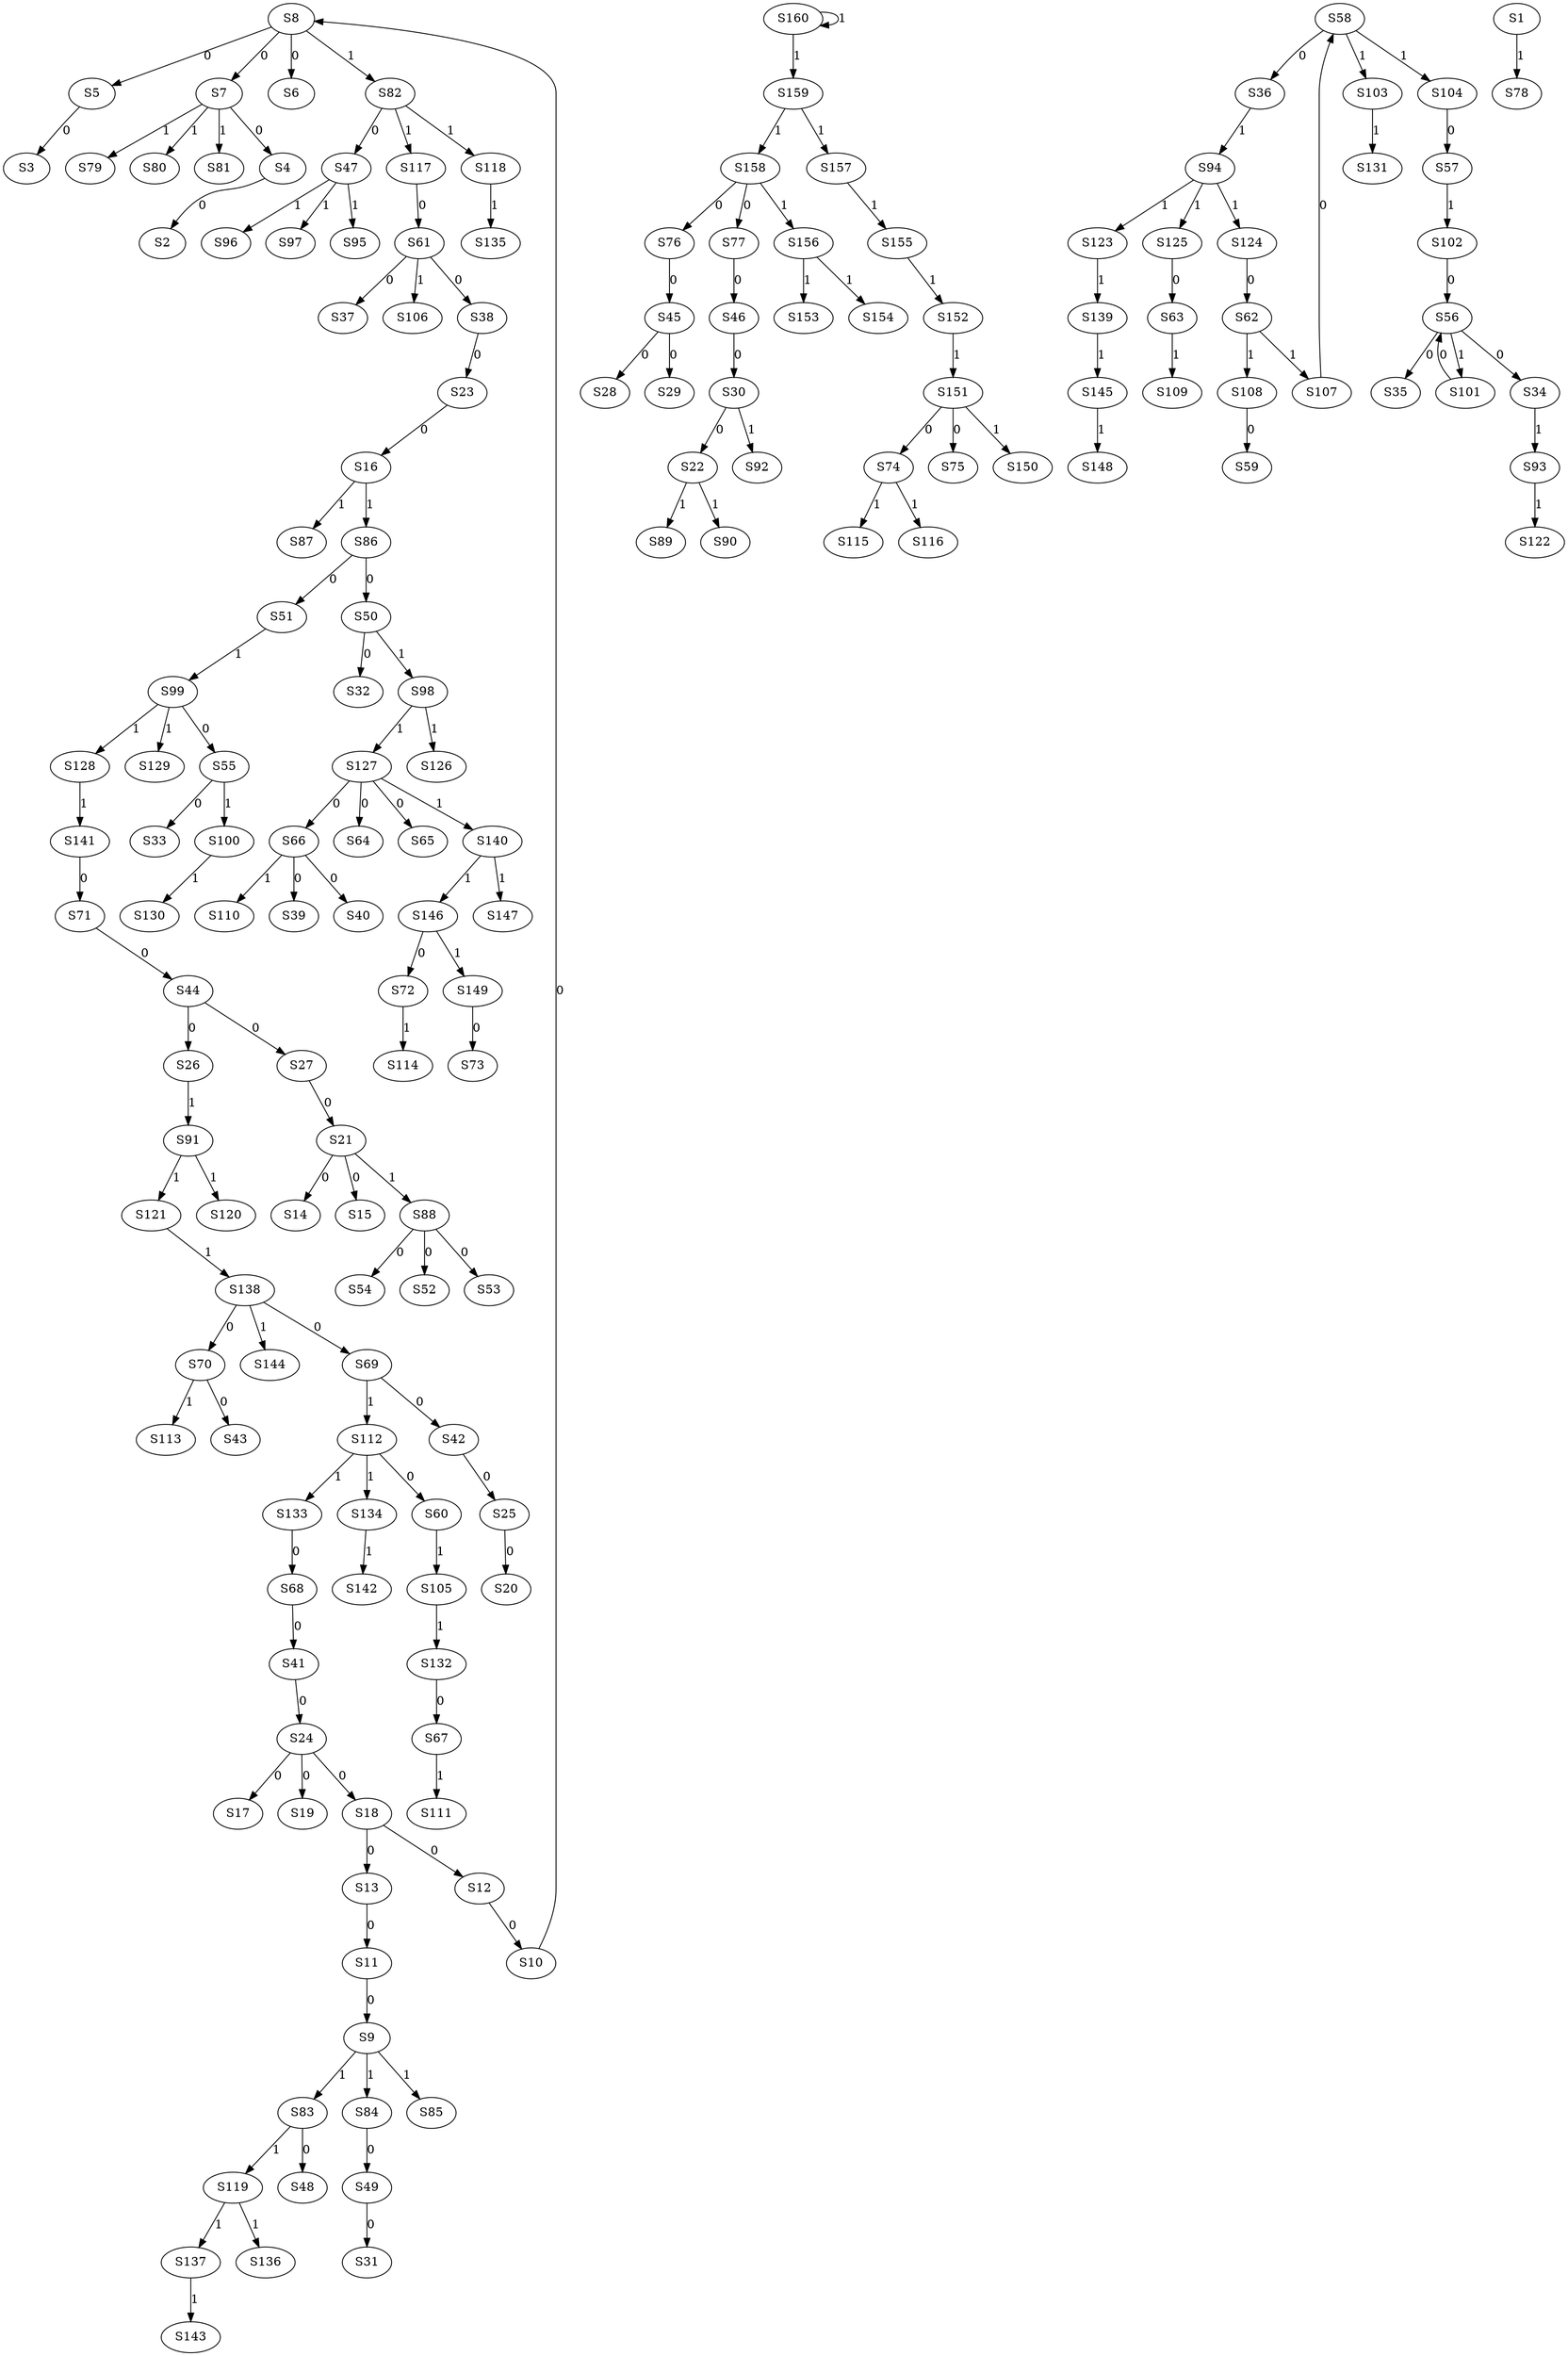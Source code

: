 strict digraph {
	S4 -> S2 [ label = 0 ];
	S5 -> S3 [ label = 0 ];
	S7 -> S4 [ label = 0 ];
	S8 -> S5 [ label = 0 ];
	S8 -> S6 [ label = 0 ];
	S8 -> S7 [ label = 0 ];
	S10 -> S8 [ label = 0 ];
	S11 -> S9 [ label = 0 ];
	S12 -> S10 [ label = 0 ];
	S13 -> S11 [ label = 0 ];
	S18 -> S12 [ label = 0 ];
	S18 -> S13 [ label = 0 ];
	S21 -> S14 [ label = 0 ];
	S21 -> S15 [ label = 0 ];
	S23 -> S16 [ label = 0 ];
	S24 -> S17 [ label = 0 ];
	S24 -> S18 [ label = 0 ];
	S24 -> S19 [ label = 0 ];
	S25 -> S20 [ label = 0 ];
	S27 -> S21 [ label = 0 ];
	S30 -> S22 [ label = 0 ];
	S38 -> S23 [ label = 0 ];
	S41 -> S24 [ label = 0 ];
	S42 -> S25 [ label = 0 ];
	S44 -> S26 [ label = 0 ];
	S44 -> S27 [ label = 0 ];
	S45 -> S28 [ label = 0 ];
	S45 -> S29 [ label = 0 ];
	S46 -> S30 [ label = 0 ];
	S49 -> S31 [ label = 0 ];
	S50 -> S32 [ label = 0 ];
	S55 -> S33 [ label = 0 ];
	S56 -> S34 [ label = 0 ];
	S56 -> S35 [ label = 0 ];
	S58 -> S36 [ label = 0 ];
	S61 -> S37 [ label = 0 ];
	S61 -> S38 [ label = 0 ];
	S66 -> S39 [ label = 0 ];
	S66 -> S40 [ label = 0 ];
	S68 -> S41 [ label = 0 ];
	S69 -> S42 [ label = 0 ];
	S70 -> S43 [ label = 0 ];
	S71 -> S44 [ label = 0 ];
	S76 -> S45 [ label = 0 ];
	S77 -> S46 [ label = 0 ];
	S82 -> S47 [ label = 0 ];
	S83 -> S48 [ label = 0 ];
	S84 -> S49 [ label = 0 ];
	S86 -> S50 [ label = 0 ];
	S86 -> S51 [ label = 0 ];
	S88 -> S52 [ label = 0 ];
	S88 -> S53 [ label = 0 ];
	S88 -> S54 [ label = 0 ];
	S99 -> S55 [ label = 0 ];
	S101 -> S56 [ label = 0 ];
	S104 -> S57 [ label = 0 ];
	S107 -> S58 [ label = 0 ];
	S108 -> S59 [ label = 0 ];
	S112 -> S60 [ label = 0 ];
	S117 -> S61 [ label = 0 ];
	S124 -> S62 [ label = 0 ];
	S125 -> S63 [ label = 0 ];
	S127 -> S64 [ label = 0 ];
	S127 -> S65 [ label = 0 ];
	S127 -> S66 [ label = 0 ];
	S132 -> S67 [ label = 0 ];
	S133 -> S68 [ label = 0 ];
	S138 -> S69 [ label = 0 ];
	S138 -> S70 [ label = 0 ];
	S141 -> S71 [ label = 0 ];
	S146 -> S72 [ label = 0 ];
	S149 -> S73 [ label = 0 ];
	S151 -> S74 [ label = 0 ];
	S151 -> S75 [ label = 0 ];
	S158 -> S76 [ label = 0 ];
	S158 -> S77 [ label = 0 ];
	S1 -> S78 [ label = 1 ];
	S7 -> S79 [ label = 1 ];
	S7 -> S80 [ label = 1 ];
	S7 -> S81 [ label = 1 ];
	S8 -> S82 [ label = 1 ];
	S9 -> S83 [ label = 1 ];
	S9 -> S84 [ label = 1 ];
	S9 -> S85 [ label = 1 ];
	S16 -> S86 [ label = 1 ];
	S16 -> S87 [ label = 1 ];
	S21 -> S88 [ label = 1 ];
	S22 -> S89 [ label = 1 ];
	S22 -> S90 [ label = 1 ];
	S26 -> S91 [ label = 1 ];
	S30 -> S92 [ label = 1 ];
	S34 -> S93 [ label = 1 ];
	S36 -> S94 [ label = 1 ];
	S47 -> S95 [ label = 1 ];
	S47 -> S96 [ label = 1 ];
	S47 -> S97 [ label = 1 ];
	S50 -> S98 [ label = 1 ];
	S51 -> S99 [ label = 1 ];
	S55 -> S100 [ label = 1 ];
	S56 -> S101 [ label = 1 ];
	S57 -> S102 [ label = 1 ];
	S58 -> S103 [ label = 1 ];
	S58 -> S104 [ label = 1 ];
	S60 -> S105 [ label = 1 ];
	S61 -> S106 [ label = 1 ];
	S62 -> S107 [ label = 1 ];
	S62 -> S108 [ label = 1 ];
	S63 -> S109 [ label = 1 ];
	S66 -> S110 [ label = 1 ];
	S67 -> S111 [ label = 1 ];
	S69 -> S112 [ label = 1 ];
	S70 -> S113 [ label = 1 ];
	S72 -> S114 [ label = 1 ];
	S74 -> S115 [ label = 1 ];
	S74 -> S116 [ label = 1 ];
	S82 -> S117 [ label = 1 ];
	S82 -> S118 [ label = 1 ];
	S83 -> S119 [ label = 1 ];
	S91 -> S120 [ label = 1 ];
	S91 -> S121 [ label = 1 ];
	S93 -> S122 [ label = 1 ];
	S94 -> S123 [ label = 1 ];
	S94 -> S124 [ label = 1 ];
	S94 -> S125 [ label = 1 ];
	S98 -> S126 [ label = 1 ];
	S98 -> S127 [ label = 1 ];
	S99 -> S128 [ label = 1 ];
	S99 -> S129 [ label = 1 ];
	S100 -> S130 [ label = 1 ];
	S103 -> S131 [ label = 1 ];
	S105 -> S132 [ label = 1 ];
	S112 -> S133 [ label = 1 ];
	S112 -> S134 [ label = 1 ];
	S118 -> S135 [ label = 1 ];
	S119 -> S136 [ label = 1 ];
	S119 -> S137 [ label = 1 ];
	S121 -> S138 [ label = 1 ];
	S123 -> S139 [ label = 1 ];
	S127 -> S140 [ label = 1 ];
	S128 -> S141 [ label = 1 ];
	S134 -> S142 [ label = 1 ];
	S137 -> S143 [ label = 1 ];
	S138 -> S144 [ label = 1 ];
	S139 -> S145 [ label = 1 ];
	S140 -> S146 [ label = 1 ];
	S140 -> S147 [ label = 1 ];
	S145 -> S148 [ label = 1 ];
	S146 -> S149 [ label = 1 ];
	S151 -> S150 [ label = 1 ];
	S152 -> S151 [ label = 1 ];
	S155 -> S152 [ label = 1 ];
	S156 -> S153 [ label = 1 ];
	S156 -> S154 [ label = 1 ];
	S157 -> S155 [ label = 1 ];
	S158 -> S156 [ label = 1 ];
	S159 -> S157 [ label = 1 ];
	S159 -> S158 [ label = 1 ];
	S160 -> S159 [ label = 1 ];
	S160 -> S160 [ label = 1 ];
	S102 -> S56 [ label = 0 ];
}
